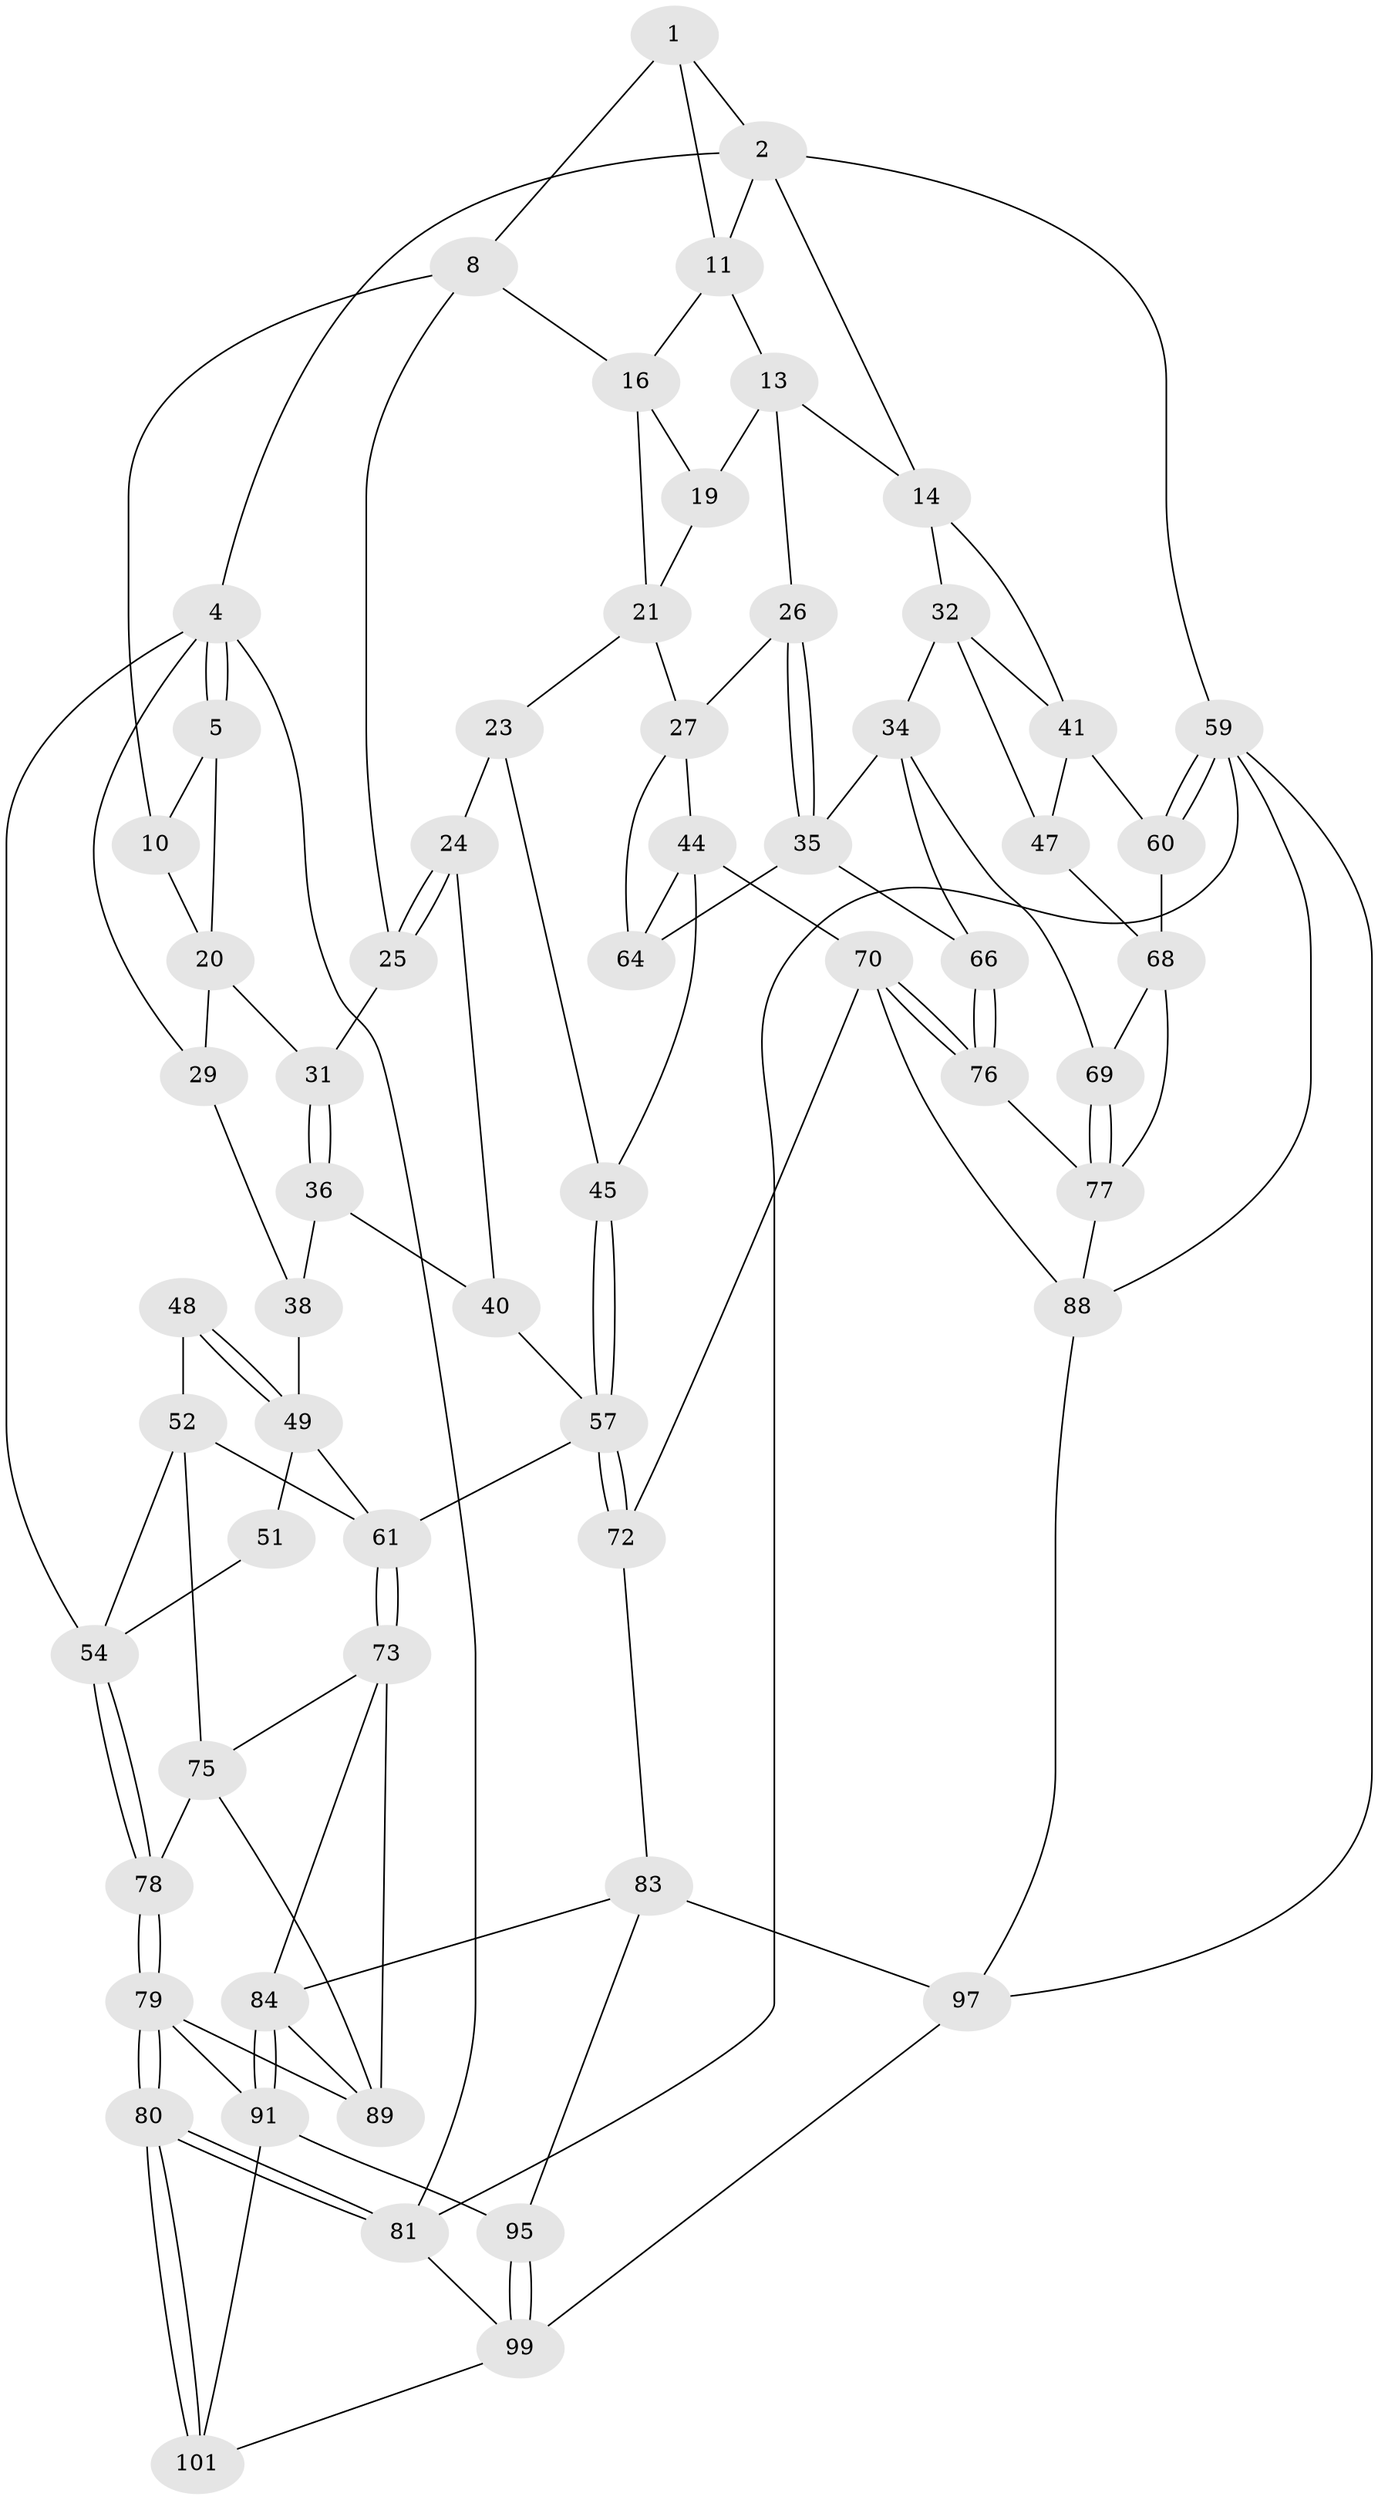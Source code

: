 // original degree distribution, {3: 0.029411764705882353, 4: 0.24509803921568626, 6: 0.24509803921568626, 5: 0.4803921568627451}
// Generated by graph-tools (version 1.1) at 2025/11/02/21/25 10:11:13]
// undirected, 62 vertices, 130 edges
graph export_dot {
graph [start="1"]
  node [color=gray90,style=filled];
  1 [pos="+0.41953421288863746+0",super="+7"];
  2 [pos="+0.5338459222237509+0",super="+3"];
  4 [pos="+0+0",super="+30"];
  5 [pos="+0+0",super="+6"];
  8 [pos="+0.4299272700188996+0.13356737870922403",super="+9"];
  10 [pos="+0.23084541837479966+0.08561757002820404"];
  11 [pos="+0.5800809594479277+0.01650437278817516",super="+12"];
  13 [pos="+0.7776008667336065+0.10540837261614933",super="+18"];
  14 [pos="+0.8072679463986226+0.09029233957924333",super="+15"];
  16 [pos="+0.5769467237243582+0.06607395755332525",super="+17"];
  19 [pos="+0.6280700117794231+0.1521708813736827"];
  20 [pos="+0.1723860076315464+0.13500700375200647",super="+28"];
  21 [pos="+0.48817417366893784+0.1628284152916102",super="+22"];
  23 [pos="+0.5682324071693472+0.351832282499173",super="+42"];
  24 [pos="+0.40158979693618585+0.31049796876745456",super="+39"];
  25 [pos="+0.3615483457368543+0.2720565392400416"];
  26 [pos="+0.639227562531552+0.3677993314595511"];
  27 [pos="+0.6135881939424501+0.36497235169871456",super="+43"];
  29 [pos="+0.08396405795800939+0.21497624813307858"];
  31 [pos="+0.3072791324571774+0.2893957514325354"];
  32 [pos="+0.8228093791694034+0.35868348705275743",super="+33"];
  34 [pos="+0.7282425117832311+0.4220966041035011",super="+65"];
  35 [pos="+0.6716485723104141+0.40190727233257395",super="+63"];
  36 [pos="+0.26122600023870607+0.39283457765736185",super="+37"];
  38 [pos="+0.20602362342221764+0.4189552431982844"];
  40 [pos="+0.34173057851610406+0.4401462642040888",super="+56"];
  41 [pos="+1+0",super="+46"];
  44 [pos="+0.46471857360037816+0.518062322827958",super="+67"];
  45 [pos="+0.43054806407465923+0.5222646659343312"];
  47 [pos="+0.9859372483794655+0.5426503265053719"];
  48 [pos="+0.05672183273800302+0.4411576530132684"];
  49 [pos="+0.1720974250685497+0.5402927570699283",super="+50"];
  51 [pos="+0.01882261596696753+0.4004700532451003"];
  52 [pos="+0.09254251382975688+0.5480515755427787",super="+53"];
  54 [pos="+0+0.36827348249997716",super="+55"];
  57 [pos="+0.3961815775244651+0.6188161571921681",super="+58"];
  59 [pos="+1+1",super="+102"];
  60 [pos="+1+0.7317965980874512"];
  61 [pos="+0.17790609821469955+0.567235179627058",super="+62"];
  64 [pos="+0.5888654522882406+0.5501557723176244"];
  66 [pos="+0.6777812544299955+0.598525612187344"];
  68 [pos="+0.7808067641849861+0.6282477048417174",super="+86"];
  69 [pos="+0.7521431307123324+0.6208323326653828"];
  70 [pos="+0.5658271319630703+0.6336132990201008",super="+71"];
  72 [pos="+0.43310373858065104+0.7256772346575914"];
  73 [pos="+0.17046992126408442+0.6128924026372731",super="+74"];
  75 [pos="+0.016293370687370023+0.6476213651873026",super="+82"];
  76 [pos="+0.6652480092652563+0.622698244826185"];
  77 [pos="+0.6933513238259204+0.6555353040396981",super="+87"];
  78 [pos="+0+0.6737746139215024"];
  79 [pos="+0+0.9019405366923521",super="+93"];
  80 [pos="+0+1"];
  81 [pos="+0+1"];
  83 [pos="+0.4121823290882654+0.7401022267795628",super="+94"];
  84 [pos="+0.2697863540814956+0.7255053432643144",super="+85"];
  88 [pos="+0.6647839692065172+0.8746763933290297",super="+96"];
  89 [pos="+0.11691885667032624+0.7425940154741211",super="+90"];
  91 [pos="+0.1753086949569564+0.853581291498901",super="+92"];
  95 [pos="+0.27304213408499445+0.8895630207935757"];
  97 [pos="+0.40037619022568455+0.9121346882030332",super="+98"];
  99 [pos="+0.30171611735356746+1",super="+100"];
  101 [pos="+0.11243295294368776+0.9127814918183487"];
  1 -- 2;
  1 -- 8;
  1 -- 11;
  2 -- 11;
  2 -- 59;
  2 -- 4;
  2 -- 14;
  4 -- 5;
  4 -- 5;
  4 -- 81;
  4 -- 29;
  4 -- 54;
  5 -- 20;
  5 -- 10;
  8 -- 16;
  8 -- 25;
  8 -- 10;
  10 -- 20;
  11 -- 16;
  11 -- 13;
  13 -- 14;
  13 -- 26;
  13 -- 19;
  14 -- 32;
  14 -- 41;
  16 -- 19;
  16 -- 21;
  19 -- 21;
  20 -- 29;
  20 -- 31;
  21 -- 27;
  21 -- 23;
  23 -- 24 [weight=2];
  23 -- 45;
  24 -- 25;
  24 -- 25;
  24 -- 40;
  25 -- 31;
  26 -- 27;
  26 -- 35;
  26 -- 35;
  27 -- 64;
  27 -- 44;
  29 -- 38;
  31 -- 36;
  31 -- 36;
  32 -- 41;
  32 -- 34;
  32 -- 47;
  34 -- 35;
  34 -- 69;
  34 -- 66;
  35 -- 64;
  35 -- 66;
  36 -- 40 [weight=2];
  36 -- 38;
  38 -- 49;
  40 -- 57;
  41 -- 60;
  41 -- 47;
  44 -- 45;
  44 -- 64;
  44 -- 70;
  45 -- 57;
  45 -- 57;
  47 -- 68;
  48 -- 49;
  48 -- 49;
  48 -- 52;
  49 -- 51;
  49 -- 61;
  51 -- 54;
  52 -- 75;
  52 -- 54;
  52 -- 61;
  54 -- 78;
  54 -- 78;
  57 -- 72;
  57 -- 72;
  57 -- 61;
  59 -- 60;
  59 -- 60;
  59 -- 81;
  59 -- 88;
  59 -- 97;
  60 -- 68;
  61 -- 73;
  61 -- 73;
  66 -- 76;
  66 -- 76;
  68 -- 69;
  68 -- 77;
  69 -- 77;
  69 -- 77;
  70 -- 76;
  70 -- 76;
  70 -- 72;
  70 -- 88;
  72 -- 83;
  73 -- 89;
  73 -- 75;
  73 -- 84;
  75 -- 78;
  75 -- 89;
  76 -- 77;
  77 -- 88;
  78 -- 79;
  78 -- 79;
  79 -- 80;
  79 -- 80;
  79 -- 89;
  79 -- 91;
  80 -- 81;
  80 -- 81;
  80 -- 101;
  80 -- 101;
  81 -- 99;
  83 -- 84;
  83 -- 97;
  83 -- 95;
  84 -- 91;
  84 -- 91;
  84 -- 89;
  88 -- 97;
  91 -- 95;
  91 -- 101;
  95 -- 99;
  95 -- 99;
  97 -- 99;
  99 -- 101;
}
